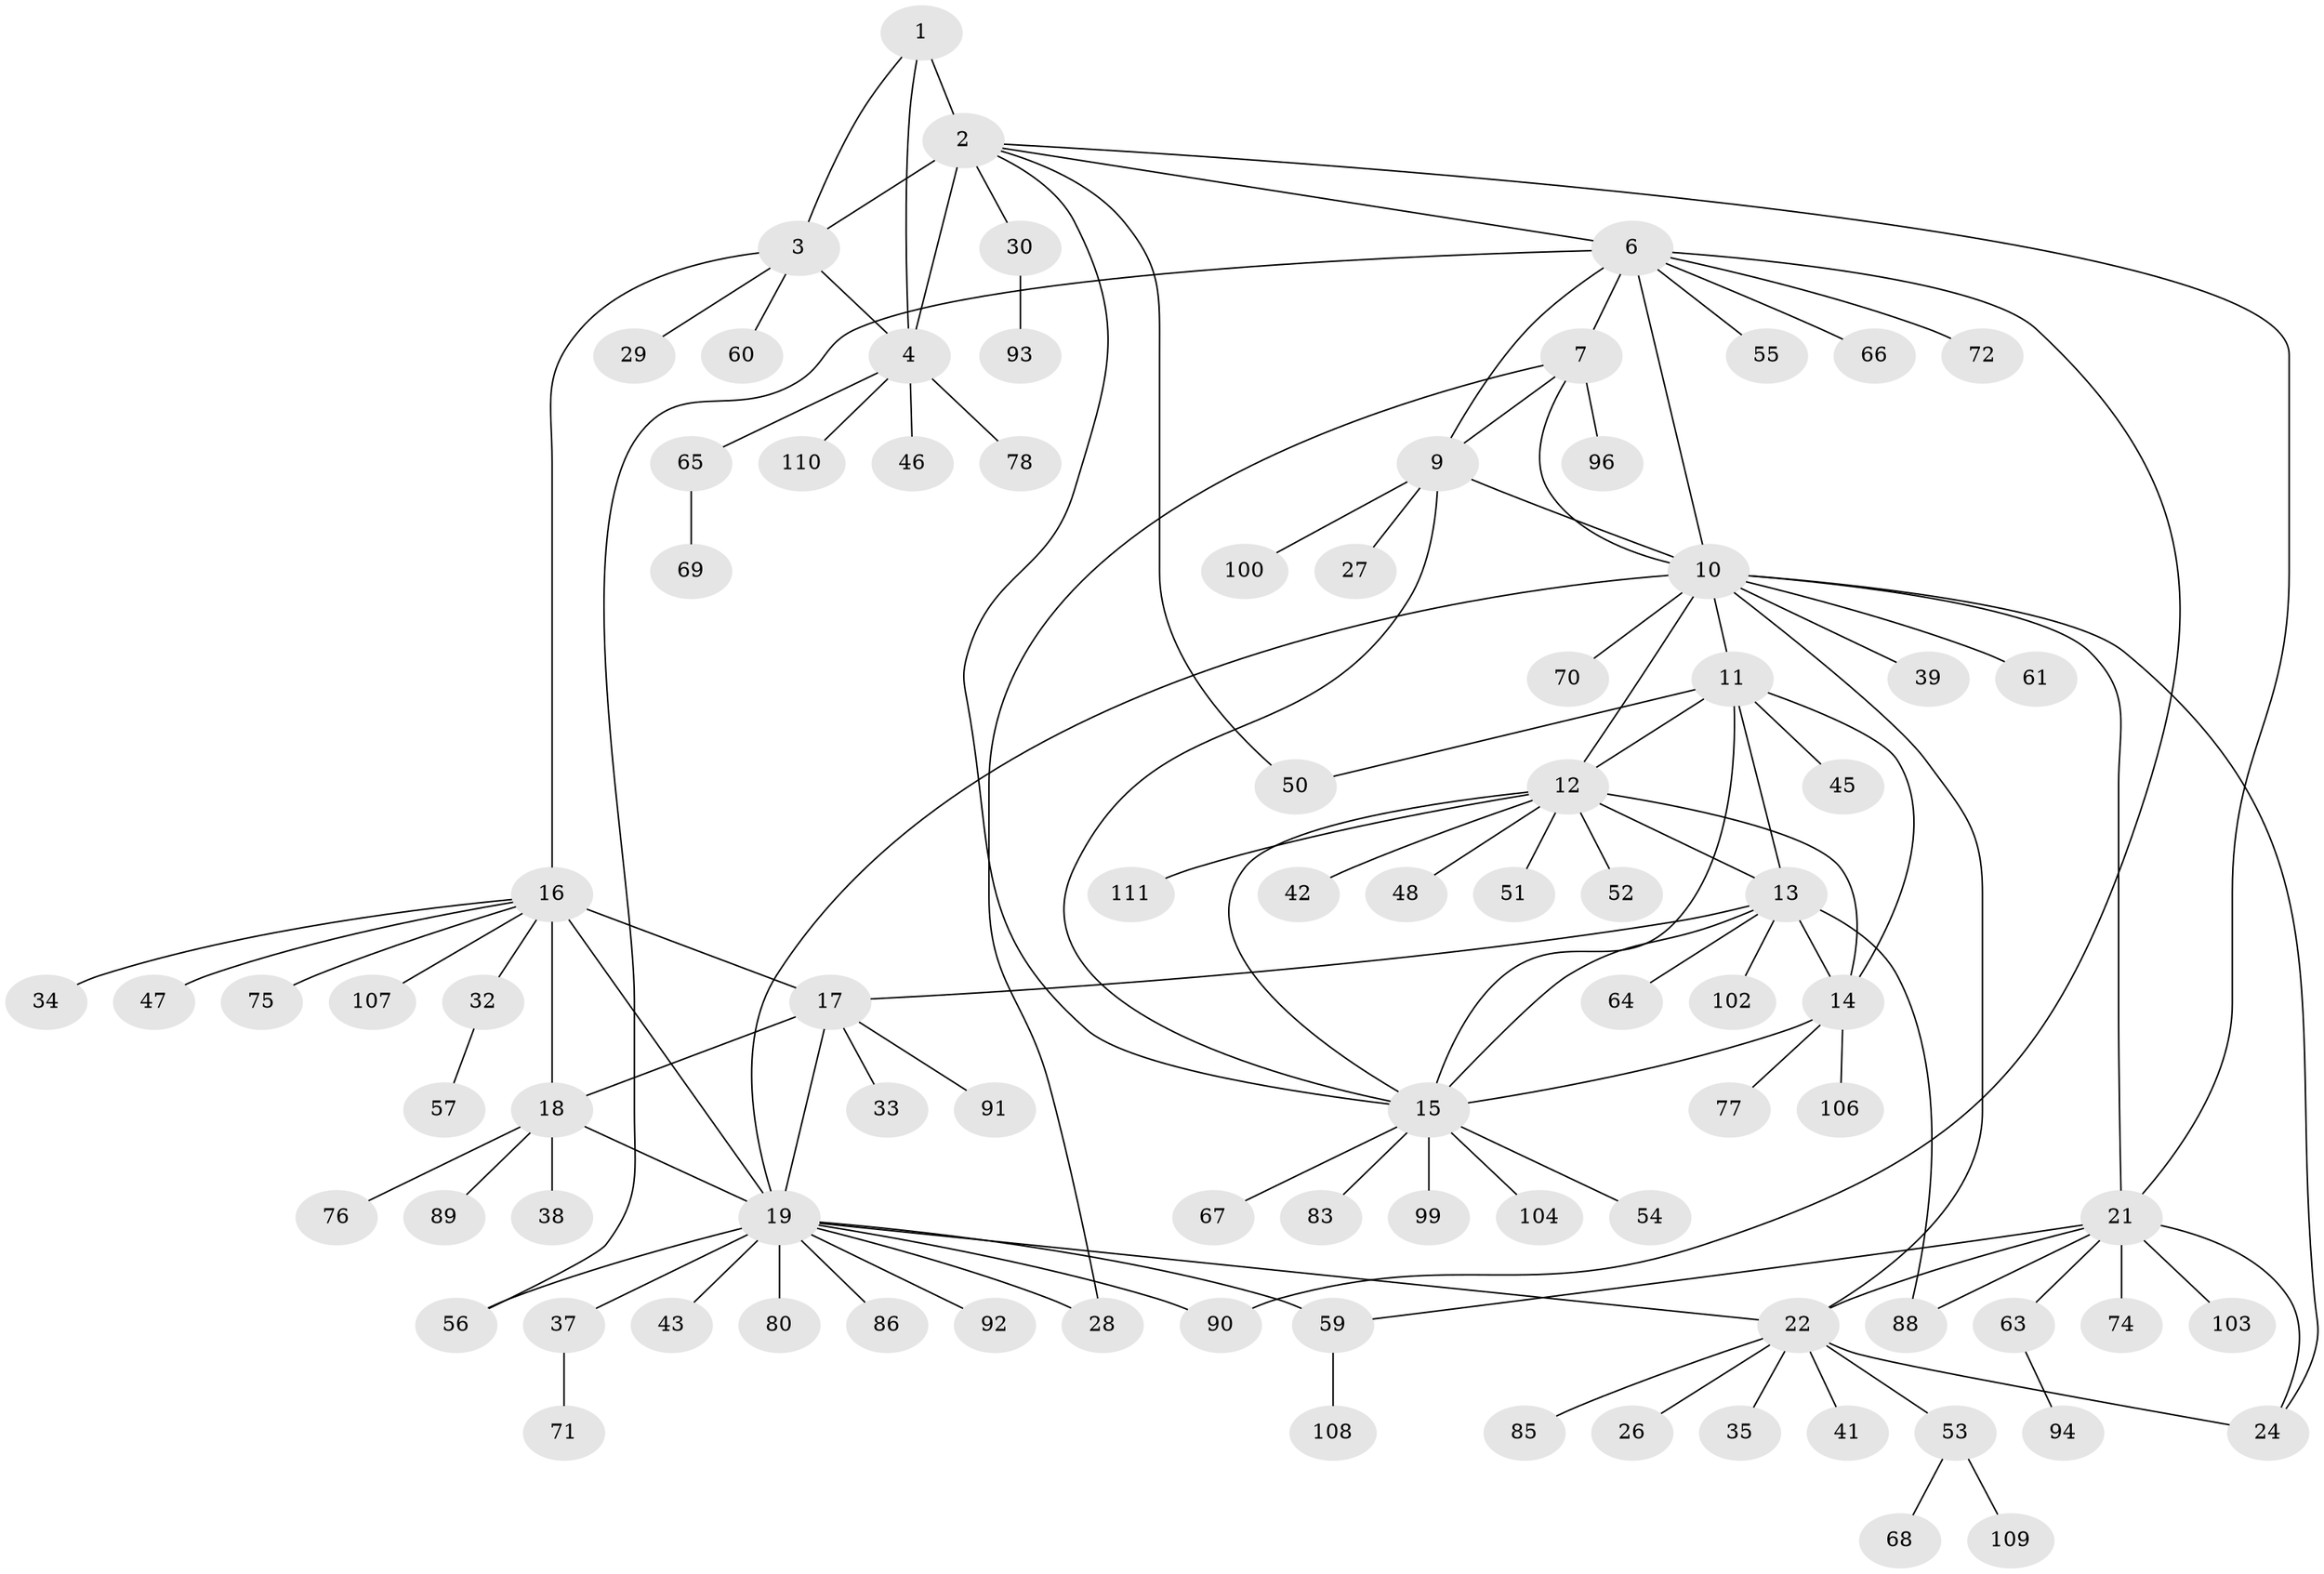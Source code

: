 // Generated by graph-tools (version 1.1) at 2025/52/02/27/25 19:52:14]
// undirected, 88 vertices, 118 edges
graph export_dot {
graph [start="1"]
  node [color=gray90,style=filled];
  1;
  2 [super="+5"];
  3;
  4 [super="+36"];
  6 [super="+8"];
  7;
  9 [super="+95"];
  10 [super="+23"];
  11 [super="+105"];
  12 [super="+58"];
  13 [super="+49"];
  14 [super="+87"];
  15 [super="+97"];
  16 [super="+20"];
  17;
  18 [super="+101"];
  19 [super="+81"];
  21 [super="+31"];
  22 [super="+25"];
  24;
  26;
  27;
  28;
  29 [super="+44"];
  30 [super="+40"];
  32;
  33;
  34;
  35 [super="+62"];
  37;
  38;
  39;
  41;
  42 [super="+73"];
  43;
  45;
  46;
  47;
  48;
  50;
  51;
  52;
  53 [super="+98"];
  54;
  55;
  56;
  57;
  59;
  60;
  61;
  63;
  64;
  65;
  66;
  67;
  68 [super="+82"];
  69;
  70;
  71;
  72;
  74;
  75;
  76;
  77;
  78 [super="+79"];
  80;
  83 [super="+84"];
  85;
  86;
  88;
  89;
  90;
  91;
  92;
  93;
  94;
  96;
  99;
  100;
  102;
  103;
  104;
  106 [super="+112"];
  107;
  108;
  109;
  110;
  111;
  1 -- 2 [weight=2];
  1 -- 3;
  1 -- 4;
  2 -- 3 [weight=2];
  2 -- 4 [weight=2];
  2 -- 6;
  2 -- 15;
  2 -- 50;
  2 -- 21;
  2 -- 30;
  3 -- 4;
  3 -- 16;
  3 -- 29;
  3 -- 60;
  4 -- 46;
  4 -- 65;
  4 -- 110;
  4 -- 78;
  6 -- 7 [weight=2];
  6 -- 9 [weight=2];
  6 -- 10 [weight=2];
  6 -- 55;
  6 -- 66;
  6 -- 72;
  6 -- 90;
  6 -- 56;
  7 -- 9;
  7 -- 10;
  7 -- 28;
  7 -- 96;
  9 -- 10;
  9 -- 15;
  9 -- 27;
  9 -- 100;
  10 -- 19;
  10 -- 70;
  10 -- 39;
  10 -- 11;
  10 -- 21;
  10 -- 22 [weight=2];
  10 -- 24;
  10 -- 61;
  10 -- 12;
  11 -- 12;
  11 -- 13;
  11 -- 14;
  11 -- 15;
  11 -- 45;
  11 -- 50;
  12 -- 13;
  12 -- 14;
  12 -- 15;
  12 -- 42;
  12 -- 48;
  12 -- 51;
  12 -- 52;
  12 -- 111;
  13 -- 14;
  13 -- 15;
  13 -- 17;
  13 -- 64;
  13 -- 88;
  13 -- 102;
  14 -- 15;
  14 -- 77;
  14 -- 106;
  15 -- 54;
  15 -- 67;
  15 -- 83;
  15 -- 99;
  15 -- 104;
  16 -- 17 [weight=2];
  16 -- 18 [weight=2];
  16 -- 19 [weight=2];
  16 -- 47;
  16 -- 75;
  16 -- 32;
  16 -- 34;
  16 -- 107;
  17 -- 18;
  17 -- 19;
  17 -- 33;
  17 -- 91;
  18 -- 19;
  18 -- 38;
  18 -- 76;
  18 -- 89;
  19 -- 28;
  19 -- 37;
  19 -- 43;
  19 -- 56;
  19 -- 59;
  19 -- 80;
  19 -- 86;
  19 -- 90;
  19 -- 92;
  19 -- 22;
  21 -- 22 [weight=2];
  21 -- 24;
  21 -- 63;
  21 -- 88;
  21 -- 103;
  21 -- 74;
  21 -- 59;
  22 -- 24 [weight=2];
  22 -- 41;
  22 -- 53;
  22 -- 85;
  22 -- 35;
  22 -- 26;
  30 -- 93;
  32 -- 57;
  37 -- 71;
  53 -- 68;
  53 -- 109;
  59 -- 108;
  63 -- 94;
  65 -- 69;
}
